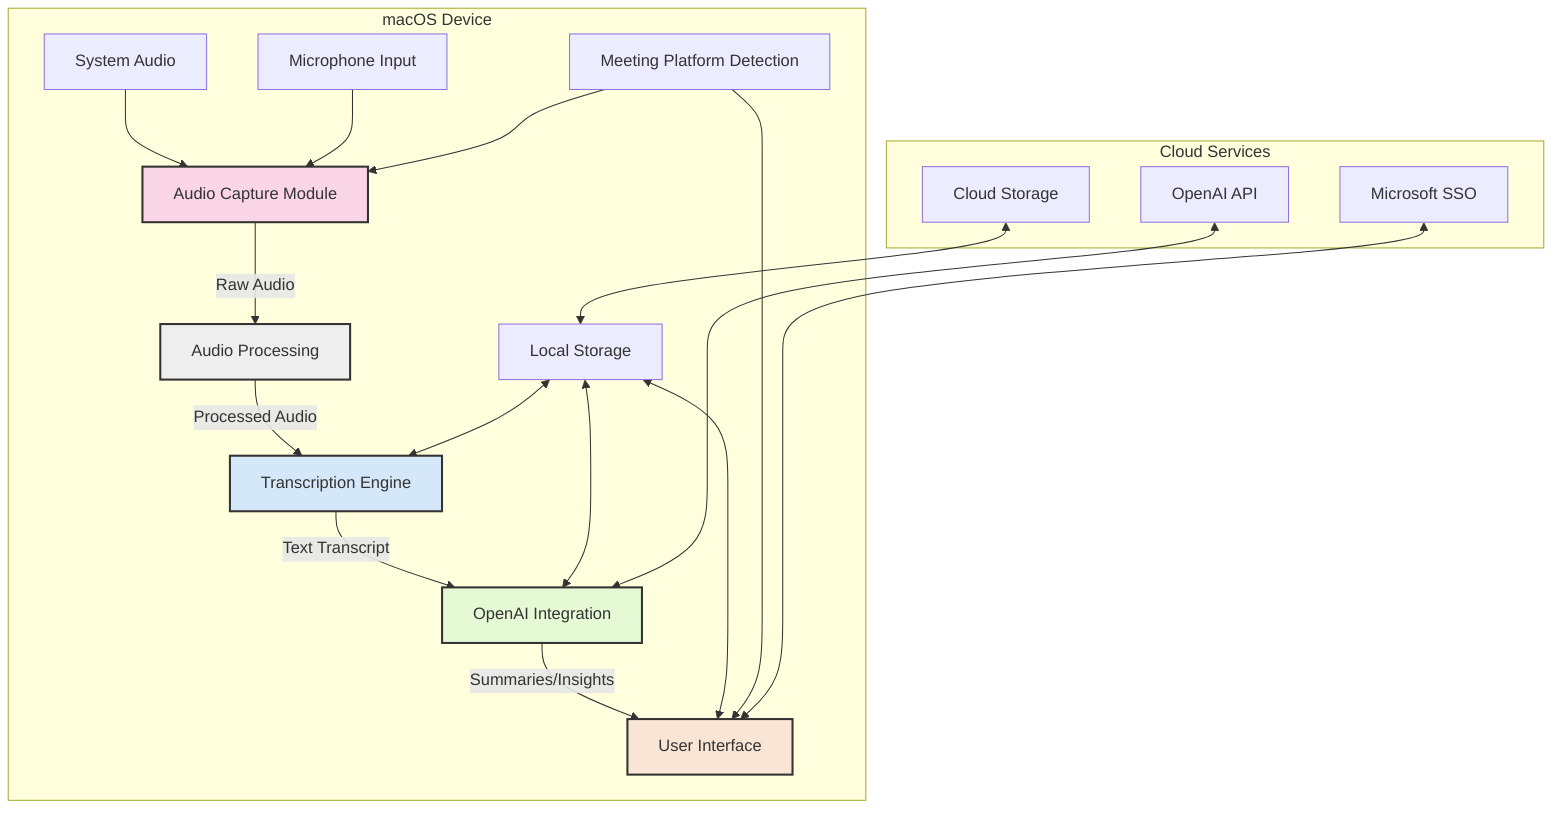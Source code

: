 graph TD
    subgraph "macOS Device"
        A[Audio Capture Module] --> |Raw Audio| B[Audio Processing]
        B --> |Processed Audio| C[Transcription Engine]
        C --> |Text Transcript| D[OpenAI Integration]
        D --> |Summaries/Insights| E[User Interface]
        
        F[System Audio] --> A
        G[Microphone Input] --> A
        
        H[Local Storage] <--> E
        H <--> C
        H <--> D
        
        I[Meeting Platform Detection] --> E
        I --> A
    end
    
    subgraph "Cloud Services"
        J[OpenAI API] <--> D
        K[Microsoft SSO] <--> E
        L[Cloud Storage] <--> H
    end
    
    style A fill:#f9d5e5,stroke:#333,stroke-width:2px
    style B fill:#eeeeee,stroke:#333,stroke-width:2px
    style C fill:#d5e8f9,stroke:#333,stroke-width:2px
    style D fill:#e5f9d5,stroke:#333,stroke-width:2px
    style E fill:#f9e5d5,stroke:#333,stroke-width:2px